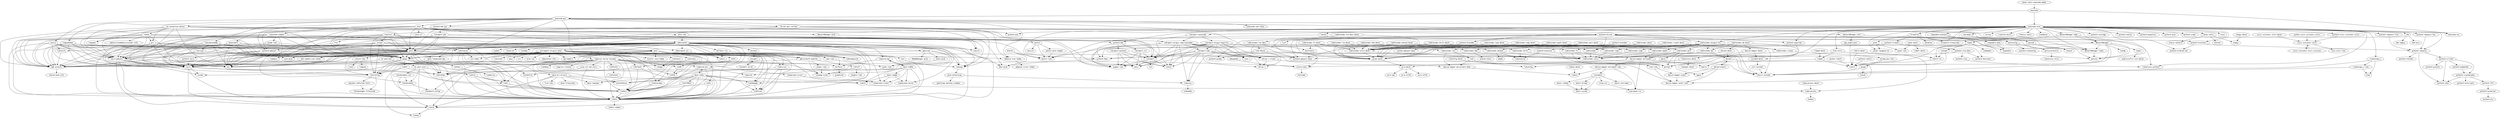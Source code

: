 strict digraph G {
node [fontname=monospace];
  "aajohan-comfortaa-fonts" -> "fontpackages-filesystem";
  "adwaita-icon-theme" -> "adwaita-cursor-theme";
  "anaconda" -> "anaconda-core";
  "anaconda" -> "anaconda-gui";
  "anaconda" -> "anaconda-tui";
  "anaconda-core" -> "anaconda-tui";
  "anaconda-core" -> "authconfig";
  "anaconda-core" -> "chrony";
  "anaconda-core" -> "cracklib-dicts";
  "anaconda-core" -> "createrepo_c";
  "anaconda-core" -> "fcoe-utils";
  "anaconda-core" -> "firewalld";
  "anaconda-core" -> "glibc-langpack-en";
  "anaconda-core" -> "hfsplus-tools";
  "anaconda-core" -> "isomd5sum";
  "anaconda-core" -> "kbd";
  "anaconda-core" -> "kexec-tools";
  "anaconda-core" -> "langtable-data";
  "anaconda-core" -> "langtable-python3";
  "anaconda-core" -> "libblockdev-plugins-all";
  "anaconda-core" -> "libreport-anaconda";
  "anaconda-core" -> "libselinux-python3";
  "anaconda-core" -> "NetworkManager";
  "anaconda-core" -> "NetworkManager-libnm";
  "anaconda-core" -> "NetworkManager-team";
  "anaconda-core" -> "parted";
  "anaconda-core" -> "python3-blivet";
  "anaconda-core" -> "python3-blockdev";
  "anaconda-core" -> "python3-coverage";
  "anaconda-core" -> "python3-dbus";
  "anaconda-core" -> "python3-iscsi-initiator-utils";
  "anaconda-core" -> "python3-kickstart";
  "anaconda-core" -> "python3-meh";
  "anaconda-core" -> "python3-ntplib";
  "anaconda-core" -> "python3-ordered-set";
  "anaconda-core" -> "python3-pid";
  "anaconda-core" -> "python3-pwquality";
  "anaconda-core" -> "python3-pyparted";
  "anaconda-core" -> "python3-pytz";
  "anaconda-core" -> "python3-requests";
  "anaconda-core" -> "python3-requests-file";
  "anaconda-core" -> "python3-requests-ftp";
  "anaconda-core" -> "python3-wrapt";
  "anaconda-core" -> "realmd";
  "anaconda-core" -> "rsync";
  "anaconda-core" -> "teamd";
  "anaconda-core" -> "usermode";
  "anaconda-gui" -> "adwaita-icon-theme";
  "anaconda-gui" -> "anaconda-core";
  "anaconda-gui" -> "anaconda-user-help";
  "anaconda-gui" -> "anaconda-widgets";
  "anaconda-gui" -> "blivet-gui-runtime";
  "anaconda-gui" -> "keybinder3";
  "anaconda-gui" -> "libgnomekbd";
  "anaconda-gui" -> "libtimezonemap";
  "anaconda-gui" -> "libxklavier";
  "anaconda-gui" -> "NetworkManager-wifi";
  "anaconda-gui" -> "nm-connection-editor";
  "anaconda-gui" -> "python3-gobject-base";
  "anaconda-gui" -> "python3-meh-gui";
  "anaconda-gui" -> "tigervnc-server-minimal";
  "anaconda-gui" -> "yelp";
  "anaconda-gui" -> "zenity";
  "anaconda-tui" -> "anaconda-core";
  "anaconda-widgets" -> "atk";
  "anaconda-widgets" -> "cairo";
  "anaconda-widgets" -> "cairo-gobject";
  "anaconda-widgets" -> "gdk-pixbuf2";
  "anaconda-widgets" -> "glade-libs";
  "anaconda-widgets" -> "gtk3";
  "anaconda-widgets" -> "libxklavier";
  "anaconda-widgets" -> "pango";
  "at-spi2-atk" -> "atk";
  "at-spi2-atk" -> "at-spi2-core";
  "at-spi2-core" -> "libX11";
  "at-spi2-core" -> "libXi";
  "at-spi2-core" -> "libxkbcommon";
  "at-spi2-core" -> "libxkbcommon-x11";
  "at-spi2-core" -> "libXtst";
  "authconfig" -> "policycoreutils";
  "authconfig" -> "python3-sssdconfig";
  "avahi-glib" -> "avahi-libs";
  "blivet-gui-runtime" -> "adwaita-icon-theme";
  "blivet-gui-runtime" -> "gtk3";
  "blivet-gui-runtime" -> "libreport";
  "blivet-gui-runtime" -> "lxpolkit";
  "blivet-gui-runtime" -> "python3-blivet";
  "blivet-gui-runtime" -> "python3-gobject";
  "blivet-gui-runtime" -> "python3-pid";
  "boost-random" -> "boost-system";
  "boost-thread" -> "boost-system";
  "cairo" -> "fontconfig";
  "cairo-gobject" -> "cairo";
  "cairo-gobject" -> "fontconfig";
  "cairo-gobject" -> "libX11";
  "cairo-gobject" -> "libxcb";
  "cairo-gobject" -> "libXext";
  "cairo-gobject" -> "libXrender";
  "cairo-gobject" -> "pixman";
  "cairo" -> "libX11";
  "cairo" -> "libxcb";
  "cairo" -> "libXext";
  "cairo" -> "libXrender";
  "cairo" -> "pixman";
  "colord-libs" -> "lcms2";
  "colord-libs" -> "libgusb";
  "createrepo_c" -> "createrepo_c-libs";
  "createrepo_c" -> "drpm";
  "createrepo_c" -> "libcurl-minimal";
  "createrepo_c-libs" -> "drpm";
  "createrepo_c-libs" -> "libcurl-minimal";
  "cups-libs" -> "avahi-libs";
  "curl-minimal" -> "libcurl-minimal";
  "debugmode" -> "initscripts";
  "device-mapper-devel" -> "libselinux-devel";
  "device-mapper-devel" -> "systemd-devel";
  "device-mapper-event" -> "device-mapper-event-libs";
  "device-mapper-multipath" -> "device-mapper-multipath-libs";
  "device-mapper-multipath" -> "initscripts";
  "device-mapper-multipath" -> "kpartx";
  "device-mapper-multipath-libs" -> "libaio";
  "device-mapper-multipath-libs" -> "librados2";
  "device-mapper-multipath-libs" -> "userspace-rcu";
  "device-mapper-multipath" -> "userspace-rcu";
  "device-mapper-persistent-data" -> "libaio";
  "dmraid-devel" -> "dmraid";
  "dmraid-devel" -> "sgpio";
  "dmraid" -> "device-mapper-event-libs";
  "dmraid" -> "dmraid-events";
  "dmraid-events" -> "device-mapper-event";
  "dmraid-events" -> "device-mapper-event-libs";
  "dmraid-events" -> "dmraid";
  "dmraid-events" -> "sgpio";
  "dmraid" -> "kpartx";
  "enchant" -> "hunspell";
  "fcoe-utils" -> "device-mapper-multipath";
  "fcoe-utils" -> "libpciaccess";
  "fcoe-utils" -> "lldpad";
  "firewalld" -> "ebtables";
  "firewalld" -> "firewalld-filesystem";
  "firewalld" -> "ipset";
  "firewalld" -> "python3-firewall";
  "fontconfig" -> "aajohan-comfortaa-fonts";
  "fontconfig" -> "fontpackages-filesystem";
  "fros" -> "python3-gobject";
  "GConf2" -> "dbus-glib";
  "GConf2" -> "polkit-libs";
  "gcr" -> "atk";
  "gcr" -> "cairo";
  "gcr" -> "cairo-gobject";
  "gcr" -> "gdk-pixbuf2";
  "gcr" -> "gtk3";
  "gcr" -> "pango";
  "gdk-pixbuf2-modules" -> "gdk-pixbuf2";
  "gdk-pixbuf2-modules" -> "jasper-libs";
  "gdk-pixbuf2-modules" -> "libjpeg-turbo";
  "gdk-pixbuf2-modules" -> "libtiff";
  "gdk-pixbuf2" -> "shared-mime-info";
  "geoclue2" -> "avahi-glib";
  "geoclue2" -> "avahi-libs";
  "geoclue2" -> "json-glib";
  "geoclue2" -> "libsoup";
  "geoclue2" -> "ModemManager-glib";
  "glade-libs" -> "cairo";
  "glade-libs" -> "gdk-pixbuf2";
  "glade-libs" -> "gtk3";
  "glade-libs" -> "pango";
  "glib2-devel" -> "pcre-devel";
  "glib-networking" -> "gsettings-desktop-schemas";
  "glib-networking" -> "libproxy";
  "gnupg" -> "libcurl-minimal";
  "gnupg" -> "libusb";
  "gstreamer1-plugins-base" -> "alsa-lib";
  "gstreamer1-plugins-base" -> "cairo";
  "gstreamer1-plugins-base" -> "cdparanoia-libs";
  "gstreamer1-plugins-base" -> "gstreamer1";
  "gstreamer1-plugins-base" -> "iso-codes";
  "gstreamer1-plugins-base" -> "libogg";
  "gstreamer1-plugins-base" -> "libtheora";
  "gstreamer1-plugins-base" -> "libvisual";
  "gstreamer1-plugins-base" -> "libvorbis";
  "gstreamer1-plugins-base" -> "libX11";
  "gstreamer1-plugins-base" -> "libXext";
  "gstreamer1-plugins-base" -> "libXv";
  "gstreamer1-plugins-base" -> "opus";
  "gstreamer1-plugins-base" -> "orc";
  "gstreamer1-plugins-base" -> "pango";
  "gtk2" -> "atk";
  "gtk2" -> "cairo";
  "gtk2" -> "cups-libs";
  "gtk2" -> "fontconfig";
  "gtk2" -> "gdk-pixbuf2";
  "gtk2" -> "gdk-pixbuf2-modules";
  "gtk2" -> "gtk-update-icon-cache";
  "gtk2" -> "hicolor-icon-theme";
  "gtk2" -> "libX11";
  "gtk2" -> "libXcomposite";
  "gtk2" -> "libXcursor";
  "gtk2" -> "libXdamage";
  "gtk2" -> "libXext";
  "gtk2" -> "libXfixes";
  "gtk2" -> "libXi";
  "gtk2" -> "libXinerama";
  "gtk2" -> "libXrandr";
  "gtk2" -> "libXrender";
  "gtk2" -> "pango";
  "gtk3" -> "adwaita-icon-theme";
  "gtk3" -> "atk";
  "gtk3" -> "at-spi2-atk";
  "gtk3" -> "cairo";
  "gtk3" -> "cairo-gobject";
  "gtk3" -> "colord-libs";
  "gtk3" -> "cups-libs";
  "gtk3" -> "fontconfig";
  "gtk3" -> "gdk-pixbuf2";
  "gtk3" -> "gdk-pixbuf2-modules";
  "gtk3" -> "gtk-update-icon-cache";
  "gtk3" -> "hicolor-icon-theme";
  "gtk3" -> "json-glib";
  "gtk3" -> "libepoxy";
  "gtk3" -> "libwayland-client";
  "gtk3" -> "libwayland-cursor";
  "gtk3" -> "libX11";
  "gtk3" -> "libXcomposite";
  "gtk3" -> "libXcursor";
  "gtk3" -> "libXdamage";
  "gtk3" -> "libXext";
  "gtk3" -> "libXfixes";
  "gtk3" -> "libXi";
  "gtk3" -> "libXinerama";
  "gtk3" -> "libxkbcommon";
  "gtk3" -> "libXrandr";
  "gtk3" -> "mesa-libwayland-egl";
  "gtk3" -> "pango";
  "gtk3" -> "rest";
  "gtk-update-icon-cache" -> "gdk-pixbuf2";
  "harfbuzz" -> "graphite2";
  "harfbuzz-icu" -> "harfbuzz";
  "harfbuzz-icu" -> "libicu";
  "hunspell-en-US" -> "hunspell";
  "hunspell" -> "hunspell-en-US";
  "initscripts" -> "hostname";
  "ipset-devel" -> "ipset-libs";
  "ipset-devel" -> "libmnl-devel";
  "ipset" -> "glibc-langpack-en";
  "ipset" -> "ipset-libs";
  "iscsi-initiator-utils-devel" -> "iscsi-initiator-utils";
  "iscsi-initiator-utils" -> "iscsi-initiator-utils-iscsiuio";
  "iscsi-initiator-utils-iscsiuio" -> "iscsi-initiator-utils";
  "iscsi-initiator-utils" -> "isns-utils-libs";
  "jasper-libs" -> "libjpeg-turbo";
  "kbd" -> "initscripts";
  "kbd" -> "kbd-legacy";
  "kbd" -> "kbd-misc";
  "kexec-tools-anaconda-addon" -> "anaconda";
  "kexec-tools" -> "dracut-network";
  "kexec-tools" -> "ethtool";
  "kexec-tools" -> "snappy";
  "keybinder3" -> "atk";
  "keybinder3" -> "cairo";
  "keybinder3" -> "cairo-gobject";
  "keybinder3" -> "gdk-pixbuf2";
  "keybinder3" -> "gtk3";
  "keybinder3" -> "libX11";
  "keybinder3" -> "libXext";
  "keybinder3" -> "libXrender";
  "keybinder3" -> "pango";
  "langtable-data" -> "langtable";
  "langtable-python3" -> "langtable";
  "langtable-python3" -> "langtable-data";
  "libaio-devel" -> "libaio";
  "libblockdev-btrfs-devel" -> "glib2-devel";
  "libblockdev-btrfs-devel" -> "libblockdev-btrfs";
  "libblockdev-btrfs-devel" -> "libblockdev-utils-devel";
  "libblockdev-btrfs" -> "libblockdev-utils";
  "libblockdev-btrfs" -> "libbytesize";
  "libblockdev-crypto-devel" -> "glib2-devel";
  "libblockdev-crypto-devel" -> "libblockdev-crypto";
  "libblockdev-crypto" -> "libblockdev-utils";
  "libblockdev-crypto" -> "volume_key-libs";
  "libblockdev-devel" -> "glib2-devel";
  "libblockdev-devel" -> "libblockdev";
  "libblockdev-dm-devel" -> "device-mapper-devel";
  "libblockdev-dm-devel" -> "dmraid-devel";
  "libblockdev-dm-devel" -> "glib2-devel";
  "libblockdev-dm-devel" -> "libblockdev-dm";
  "libblockdev-dm-devel" -> "libblockdev-utils-devel";
  "libblockdev-dm-devel" -> "systemd-devel";
  "libblockdev-dm" -> "dmraid";
  "libblockdev-dm" -> "libblockdev-utils";
  "libblockdev-fs-devel" -> "dosfstools";
  "libblockdev-fs-devel" -> "glib2-devel";
  "libblockdev-fs-devel" -> "libblockdev-fs";
  "libblockdev-fs-devel" -> "libblockdev-utils-devel";
  "libblockdev-fs" -> "device-mapper-multipath";
  "libblockdev-fs" -> "libblockdev-utils";
  "libblockdev-fs" -> "parted";
  "libblockdev-kbd" -> "bcache-tools";
  "libblockdev-kbd-devel" -> "glib2-devel";
  "libblockdev-kbd-devel" -> "libblockdev-kbd";
  "libblockdev-kbd-devel" -> "libblockdev-utils-devel";
  "libblockdev-kbd" -> "libblockdev-utils";
  "libblockdev" -> "libblockdev-utils";
  "libblockdev-loop-devel" -> "glib2-devel";
  "libblockdev-loop-devel" -> "libblockdev-loop";
  "libblockdev-loop-devel" -> "libblockdev-utils-devel";
  "libblockdev-loop" -> "libblockdev-utils";
  "libblockdev-lvm-dbus-devel" -> "glib2-devel";
  "libblockdev-lvm-dbus-devel" -> "libblockdev-lvm-dbus";
  "libblockdev-lvm-dbus-devel" -> "libblockdev-utils-devel";
  "libblockdev-lvm-dbus" -> "device-mapper-persistent-data";
  "libblockdev-lvm-dbus" -> "libblockdev-utils";
  "libblockdev-lvm-dbus" -> "lvm2-dbusd";
  "libblockdev-lvm-devel" -> "glib2-devel";
  "libblockdev-lvm-devel" -> "libblockdev-lvm";
  "libblockdev-lvm-devel" -> "libblockdev-utils-devel";
  "libblockdev-lvm" -> "device-mapper-persistent-data";
  "libblockdev-lvm" -> "libblockdev-utils";
  "libblockdev-lvm" -> "lvm2";
  "libblockdev-mdraid-devel" -> "glib2-devel";
  "libblockdev-mdraid-devel" -> "libblockdev-mdraid";
  "libblockdev-mdraid-devel" -> "libblockdev-utils-devel";
  "libblockdev-mdraid" -> "libblockdev-utils";
  "libblockdev-mdraid" -> "libbytesize";
  "libblockdev-mdraid" -> "mdadm";
  "libblockdev-mpath-devel" -> "glib2-devel";
  "libblockdev-mpath-devel" -> "libblockdev-mpath";
  "libblockdev-mpath-devel" -> "libblockdev-utils-devel";
  "libblockdev-mpath" -> "device-mapper-multipath";
  "libblockdev-mpath" -> "libblockdev-utils";
  "libblockdev-part-devel" -> "glib2-devel";
  "libblockdev-part-devel" -> "libblockdev-part";
  "libblockdev-part-devel" -> "libblockdev-utils-devel";
  "libblockdev-part" -> "device-mapper-multipath";
  "libblockdev-part" -> "gdisk";
  "libblockdev-part" -> "libblockdev-utils";
  "libblockdev-part" -> "parted";
  "libblockdev-plugins-all" -> "libblockdev";
  "libblockdev-plugins-all" -> "libblockdev-btrfs";
  "libblockdev-plugins-all" -> "libblockdev-crypto";
  "libblockdev-plugins-all" -> "libblockdev-dm";
  "libblockdev-plugins-all" -> "libblockdev-fs";
  "libblockdev-plugins-all" -> "libblockdev-kbd";
  "libblockdev-plugins-all" -> "libblockdev-loop";
  "libblockdev-plugins-all" -> "libblockdev-lvm";
  "libblockdev-plugins-all" -> "libblockdev-mdraid";
  "libblockdev-plugins-all" -> "libblockdev-mpath";
  "libblockdev-plugins-all" -> "libblockdev-part";
  "libblockdev-plugins-all" -> "libblockdev-swap";
  "libblockdev-swap-devel" -> "glib2-devel";
  "libblockdev-swap-devel" -> "libblockdev-swap";
  "libblockdev-swap-devel" -> "libblockdev-utils-devel";
  "libblockdev-swap" -> "libblockdev-utils";
  "libblockdev-utils-devel" -> "glib2-devel";
  "libblockdev-utils-devel" -> "libblockdev-utils";
  "libblockdev-utils" -> "parted";
  "libconfig-devel" -> "libconfig";
  "libdrm" -> "libpciaccess";
  "libglvnd-egl" -> "libglvnd";
  "libglvnd-egl" -> "mesa-libEGL";
  "libglvnd-glx" -> "libglvnd";
  "libglvnd-glx" -> "libX11";
  "libglvnd-glx" -> "libXext";
  "libglvnd-glx" -> "mesa-libGL";
  "libgnomekbd" -> "atk";
  "libgnomekbd" -> "cairo";
  "libgnomekbd" -> "cairo-gobject";
  "libgnomekbd" -> "gdk-pixbuf2";
  "libgnomekbd" -> "gtk3";
  "libgnomekbd" -> "libX11";
  "libgnomekbd" -> "libxklavier";
  "libgnomekbd" -> "pango";
  "libnl3-cli" -> "libnl3";
  "libnl3-devel" -> "libnl3";
  "libnl3-devel" -> "libnl3-cli";
  "libnma" -> "atk";
  "libnma" -> "cairo";
  "libnma" -> "cairo-gobject";
  "libnma" -> "gcr";
  "libnma" -> "gdk-pixbuf2";
  "libnma" -> "gtk3";
  "libnma" -> "libgudev";
  "libnma" -> "mobile-broadband-provider-info";
  "libnma" -> "NetworkManager-libnm";
  "libnma" -> "pango";
  "libnotify" -> "gdk-pixbuf2";
  "libpciaccess-devel" -> "libpciaccess";
  "libpciaccess" -> "hwdata";
  "libproxy" -> "libmodman";
  "libpsl" -> "publicsuffix-list-dafsa";
  "librados2" -> "boost-iostreams";
  "librados2" -> "boost-random";
  "librados2" -> "boost-system";
  "librados2" -> "boost-thread";
  "librados2" -> "lttng-ust";
  "libreport-anaconda" -> "libreport";
  "libreport-anaconda" -> "libreport-plugin-bugzilla";
  "libreport-anaconda" -> "libreport-plugin-reportuploader";
  "libreport" -> "augeas-libs";
  "libreport-cli" -> "augeas-libs";
  "libreport-cli" -> "libreport";
  "libreport-cli" -> "libtar";
  "libreport-cli" -> "satyr";
  "libreport-gtk" -> "atk";
  "libreport-gtk" -> "augeas-libs";
  "libreport-gtk" -> "cairo";
  "libreport-gtk" -> "cairo-gobject";
  "libreport-gtk" -> "fros";
  "libreport-gtk" -> "gdk-pixbuf2";
  "libreport-gtk" -> "gtk3";
  "libreport-gtk" -> "libreport";
  "libreport-gtk" -> "libreport-plugin-reportuploader";
  "libreport-gtk" -> "libtar";
  "libreport-gtk" -> "pango";
  "libreport-gtk" -> "satyr";
  "libreport" -> "libtar";
  "libreport" -> "lz4";
  "libreport-plugin-bugzilla" -> "augeas-libs";
  "libreport-plugin-bugzilla" -> "json-c";
  "libreport-plugin-bugzilla" -> "libcurl-minimal";
  "libreport-plugin-bugzilla" -> "libproxy";
  "libreport-plugin-bugzilla" -> "libreport";
  "libreport-plugin-bugzilla" -> "libreport-web";
  "libreport-plugin-bugzilla" -> "libtar";
  "libreport-plugin-bugzilla" -> "satyr";
  "libreport-plugin-bugzilla" -> "xmlrpc-c";
  "libreport-plugin-bugzilla" -> "xmlrpc-c-client";
  "libreport-plugin-reportuploader" -> "augeas-libs";
  "libreport-plugin-reportuploader" -> "json-c";
  "libreport-plugin-reportuploader" -> "libcurl-minimal";
  "libreport-plugin-reportuploader" -> "libproxy";
  "libreport-plugin-reportuploader" -> "libreport";
  "libreport-plugin-reportuploader" -> "libreport-web";
  "libreport-plugin-reportuploader" -> "libtar";
  "libreport-plugin-reportuploader" -> "satyr";
  "libreport-plugin-reportuploader" -> "xmlrpc-c";
  "libreport-plugin-reportuploader" -> "xmlrpc-c-client";
  "libreport-python3" -> "augeas-libs";
  "libreport-python3" -> "libreport";
  "libreport-python3" -> "libtar";
  "libreport-python3" -> "satyr";
  "libreport" -> "satyr";
  "libreport-web" -> "augeas-libs";
  "libreport-web" -> "json-c";
  "libreport-web" -> "libcurl-minimal";
  "libreport-web" -> "libproxy";
  "libreport-web" -> "libreport";
  "libreport-web" -> "libtar";
  "libreport-web" -> "satyr";
  "libreport-web" -> "xmlrpc-c";
  "libreport-web" -> "xmlrpc-c-client";
  "librsvg2" -> "cairo";
  "librsvg2" -> "gdk-pixbuf2";
  "librsvg2" -> "pango";
  "libselinux-devel" -> "libsepol-devel";
  "libselinux-devel" -> "pcre-devel";
  "libSM" -> "libICE";
  "libsoup" -> "glib-networking";
  "libteam" -> "libnl3";
  "libteam" -> "libnl3-cli";
  "libthai" -> "libdatrie";
  "libtheora" -> "libogg";
  "libtiff" -> "jbigkit-libs";
  "libtiff" -> "libjpeg-turbo";
  "libtimezonemap" -> "atk";
  "libtimezonemap" -> "cairo";
  "libtimezonemap" -> "cairo-gobject";
  "libtimezonemap" -> "gdk-pixbuf2";
  "libtimezonemap" -> "gtk3";
  "libtimezonemap" -> "json-glib";
  "libtimezonemap" -> "librsvg2";
  "libtimezonemap" -> "libsoup";
  "libtimezonemap" -> "pango";
  "libvorbis" -> "libogg";
  "libwayland-cursor" -> "libwayland-client";
  "libX11" -> "libX11-common";
  "libX11" -> "libxcb";
  "libxcb" -> "libXau";
  "libXcomposite" -> "libX11";
  "libXcursor" -> "libX11";
  "libXcursor" -> "libXfixes";
  "libXcursor" -> "libXrender";
  "libXdamage" -> "libX11";
  "libXdamage" -> "libXfixes";
  "libXext" -> "libX11";
  "libXfixes" -> "libX11";
  "libXfont2" -> "libfontenc";
  "libXft" -> "fontconfig";
  "libXft" -> "libX11";
  "libXft" -> "libXrender";
  "libXi" -> "libX11";
  "libXi" -> "libXext";
  "libXinerama" -> "libX11";
  "libXinerama" -> "libXext";
  "libxkbcommon-x11" -> "libxcb";
  "libxkbcommon-x11" -> "libxkbcommon";
  "libxkbcommon" -> "xkeyboard-config";
  "libxkbfile" -> "libX11";
  "libxklavier" -> "iso-codes";
  "libxklavier" -> "libX11";
  "libxklavier" -> "libXi";
  "libxklavier" -> "libxkbfile";
  "libXrandr" -> "libX11";
  "libXrandr" -> "libXext";
  "libXrandr" -> "libXrender";
  "libXrender" -> "libX11";
  "libXt" -> "libICE";
  "libXt" -> "libSM";
  "libXt" -> "libX11";
  "libXtst" -> "libX11";
  "libXtst" -> "libXext";
  "libXtst" -> "libXi";
  "libXv" -> "libX11";
  "libXv" -> "libXext";
  "libXxf86vm" -> "libX11";
  "libXxf86vm" -> "libXext";
  "lldpad-devel" -> "lldpad";
  "lldpad" -> "libconfig";
  "lldpad" -> "libnl3";
  "lttng-ust" -> "userspace-rcu";
  "lvm2-dbusd" -> "lvm2";
  "lvm2-dbusd" -> "python3-dbus";
  "lvm2-dbusd" -> "python3-gobject-base";
  "lvm2-dbusd" -> "python3-pyudev";
  "lvm2" -> "device-mapper-event-libs";
  "lvm2" -> "device-mapper-persistent-data";
  "lvm2-libs" -> "device-mapper-event";
  "lvm2-libs" -> "device-mapper-event-libs";
  "lvm2" -> "lvm2-libs";
  "lxpolkit" -> "atk";
  "lxpolkit" -> "cairo";
  "lxpolkit" -> "fontconfig";
  "lxpolkit" -> "gdk-pixbuf2";
  "lxpolkit" -> "gtk2";
  "lxpolkit" -> "libX11";
  "lxpolkit" -> "pango";
  "lxpolkit" -> "polkit";
  "lxpolkit" -> "polkit-libs";
  "lxpolkit" -> "unique";
  "mesa-dri-drivers" -> "libdrm";
  "mesa-dri-drivers" -> "libX11";
  "mesa-dri-drivers" -> "libxcb";
  "mesa-dri-drivers" -> "libxshmfence";
  "mesa-dri-drivers" -> "llvm-libs";
  "mesa-dri-drivers" -> "mesa-filesystem";
  "mesa-dri-drivers" -> "mesa-libglapi";
  "mesa-libEGL" -> "libdrm";
  "mesa-libEGL" -> "libglvnd-egl";
  "mesa-libEGL" -> "libwayland-client";
  "mesa-libEGL" -> "libwayland-server";
  "mesa-libEGL" -> "libX11";
  "mesa-libEGL" -> "libxcb";
  "mesa-libEGL" -> "libxshmfence";
  "mesa-libEGL" -> "mesa-libgbm";
  "mesa-libgbm" -> "libdrm";
  "mesa-libgbm" -> "libwayland-client";
  "mesa-libgbm" -> "libwayland-server";
  "mesa-libGL" -> "libdrm";
  "mesa-libGL" -> "libglvnd-glx";
  "mesa-libGL" -> "libX11";
  "mesa-libGL" -> "libxcb";
  "mesa-libGL" -> "libXdamage";
  "mesa-libGL" -> "libXext";
  "mesa-libGL" -> "libXfixes";
  "mesa-libGL" -> "libxshmfence";
  "mesa-libGL" -> "libXxf86vm";
  "mesa-libGL" -> "mesa-libglapi";
  "NetworkManager-glib" -> "dbus-glib";
  "NetworkManager" -> "jansson";
  "NetworkManager" -> "libcurl-minimal";
  "NetworkManager" -> "libndp";
  "NetworkManager" -> "libnl3";
  "NetworkManager-libnm" -> "jansson";
  "NetworkManager" -> "libpsl";
  "NetworkManager" -> "NetworkManager-libnm";
  "NetworkManager" -> "polkit-libs";
  "NetworkManager-team" -> "jansson";
  "NetworkManager-team" -> "NetworkManager";
  "NetworkManager-team" -> "teamd";
  "NetworkManager-wifi" -> "NetworkManager";
  "NetworkManager-wifi" -> "wpa_supplicant";
  "nm-connection-editor" -> "atk";
  "nm-connection-editor" -> "cairo";
  "nm-connection-editor" -> "cairo-gobject";
  "nm-connection-editor" -> "gcr";
  "nm-connection-editor" -> "gdk-pixbuf2";
  "nm-connection-editor" -> "gtk3";
  "nm-connection-editor" -> "jansson";
  "nm-connection-editor" -> "libgudev";
  "nm-connection-editor" -> "libnma";
  "nm-connection-editor" -> "NetworkManager-glib";
  "nm-connection-editor" -> "NetworkManager-libnm";
  "nm-connection-editor" -> "pango";
  "pango" -> "cairo";
  "pango" -> "fontconfig";
  "pango" -> "harfbuzz";
  "pango" -> "libthai";
  "pango" -> "libX11";
  "pango" -> "libXft";
  "pango" -> "libXrender";
  "passwd" -> "libuser";
  "pcre-devel" -> "pcre-cpp";
  "pcre-devel" -> "pcre-utf16";
  "pcre-devel" -> "pcre-utf32";
  "policycoreutils" -> "libselinux-utils";
  "polkit" -> "mozjs17";
  "polkit-pkla-compat" -> "polkit-libs";
  "polkit" -> "polkit-libs";
  "polkit" -> "polkit-pkla-compat";
  "python2-blockdev" -> "libblockdev";
  "python2-blockdev" -> "python-gobject-base";
  "python3-blivet" -> "dosfstools";
  "python3-blivet" -> "libblockdev-plugins-all";
  "python3-blivet" -> "libselinux-python3";
  "python3-blivet" -> "lsof";
  "python3-blivet" -> "parted";
  "python3-blivet" -> "python3-blockdev";
  "python3-blivet" -> "python3-bytesize";
  "python3-blivet" -> "python3-gobject-base";
  "python3-blivet" -> "python3-kickstart";
  "python3-blivet" -> "python3-pyparted";
  "python3-blivet" -> "python3-pyudev";
  "python3-blockdev" -> "libblockdev";
  "python3-blockdev" -> "python3-gobject-base";
  "python3-bytesize" -> "libbytesize";
  "python3-bytesize" -> "libcurl-minimal";
  "python3-cairo" -> "cairo";
  "python3-cffi" -> "python3-pycparser";
  "python3-cryptography" -> "python3-asn1crypto";
  "python3-cryptography" -> "python3-cffi";
  "python3-cryptography" -> "python3-idna";
  "python3-dbus" -> "dbus-glib";
  "python3-firewall" -> "python3-dbus";
  "python3-firewall" -> "python3-decorator";
  "python3-firewall" -> "python3-gobject-base";
  "python3-firewall" -> "python3-slip-dbus";
  "python3-gobject" -> "cairo";
  "python3-gobject" -> "cairo-gobject";
  "python3-gobject" -> "python3-cairo";
  "python3-gobject" -> "python3-gobject-base";
  "python3-iscsi-initiator-utils" -> "iscsi-initiator-utils";
  "python3-kickstart" -> "python3-ordered-set";
  "python3-kickstart" -> "python3-requests";
  "python3-libnl3" -> "libnl3";
  "python3-meh-gui" -> "gtk3";
  "python3-meh-gui" -> "libreport-gtk";
  "python3-meh-gui" -> "python3-gobject";
  "python3-meh-gui" -> "python3-meh";
  "python3-meh" -> "libreport-cli";
  "python3-meh" -> "libreport-python3";
  "python3-meh" -> "python3-dbus";
  "python3-pycparser" -> "python3-ply";
  "python3-pyOpenSSL" -> "python3-cryptography";
  "python3-pyparted" -> "parted";
  "python3-requests-file" -> "python3-requests";
  "python3-requests-ftp" -> "python3-requests";
  "python3-requests" -> "python3-chardet";
  "python3-requests" -> "python3-idna";
  "python3-requests" -> "python3-urllib3";
  "python3-slip-dbus" -> "python3-dbus";
  "python3-slip-dbus" -> "python3-decorator";
  "python3-slip-dbus" -> "python3-slip";
  "python3-slip" -> "libselinux-python3";
  "python3-urllib3" -> "python3-cryptography";
  "python3-urllib3" -> "python3-idna";
  "python3-urllib3" -> "python3-pyOpenSSL";
  "python3-urllib3" -> "python3-pysocks";
  "python-iscsi-initiator-utils" -> "iscsi-initiator-utils";
  "python-libnl3" -> "libnl3";
  "realmd" -> "authconfig";
  "realmd" -> "polkit-libs";
  "rest" -> "libsoup";
  "snappy-devel" -> "snappy";
  "systemd-devel" -> "curl-minimal";
  "teamd" -> "jansson";
  "teamd" -> "libdaemon";
  "teamd" -> "libnl3";
  "teamd" -> "libnl3-cli";
  "teamd" -> "libteam";
  "tigervnc-server-minimal" -> "initscripts";
  "tigervnc-server-minimal" -> "libglvnd-glx";
  "tigervnc-server-minimal" -> "libICE";
  "tigervnc-server-minimal" -> "libjpeg-turbo";
  "tigervnc-server-minimal" -> "libSM";
  "tigervnc-server-minimal" -> "libX11";
  "tigervnc-server-minimal" -> "libXau";
  "tigervnc-server-minimal" -> "libXdmcp";
  "tigervnc-server-minimal" -> "libXext";
  "tigervnc-server-minimal" -> "libXfont2";
  "tigervnc-server-minimal" -> "libxshmfence";
  "tigervnc-server-minimal" -> "mesa-dri-drivers";
  "tigervnc-server-minimal" -> "pixman";
  "tigervnc-server-minimal" -> "tigervnc-license";
  "tigervnc-server-minimal" -> "xkeyboard-config";
  "tigervnc-server-minimal" -> "xorg-x11-xkb-utils";
  "unique" -> "atk";
  "unique" -> "cairo";
  "unique" -> "dbus-glib";
  "unique" -> "fontconfig";
  "unique" -> "gdk-pixbuf2";
  "unique" -> "gtk2";
  "unique" -> "libX11";
  "unique" -> "pango";
  "usermode" -> "libuser";
  "usermode" -> "passwd";
  "volume_key-libs" -> "gnupg";
  "webkitgtk4" -> "atk";
  "webkitgtk4" -> "cairo";
  "webkitgtk4" -> "cairo-gobject";
  "webkitgtk4" -> "enchant";
  "webkitgtk4" -> "fontconfig";
  "webkitgtk4" -> "gdk-pixbuf2";
  "webkitgtk4" -> "geoclue2";
  "webkitgtk4" -> "gstreamer1";
  "webkitgtk4" -> "gstreamer1-plugins-base";
  "webkitgtk4" -> "gtk3";
  "webkitgtk4" -> "harfbuzz";
  "webkitgtk4" -> "harfbuzz-icu";
  "webkitgtk4" -> "hyphen";
  "webkitgtk4-jsc" -> "libicu";
  "webkitgtk4" -> "libglvnd-egl";
  "webkitgtk4" -> "libglvnd-glx";
  "webkitgtk4" -> "libicu";
  "webkitgtk4" -> "libjpeg-turbo";
  "webkitgtk4" -> "libnotify";
  "webkitgtk4" -> "libsecret";
  "webkitgtk4" -> "libsoup";
  "webkitgtk4" -> "libwayland-client";
  "webkitgtk4" -> "libwayland-server";
  "webkitgtk4" -> "libwebp";
  "webkitgtk4" -> "libX11";
  "webkitgtk4" -> "libXcomposite";
  "webkitgtk4" -> "libXdamage";
  "webkitgtk4" -> "libXrender";
  "webkitgtk4" -> "libxslt";
  "webkitgtk4" -> "libXt";
  "webkitgtk4" -> "mesa-libwayland-egl";
  "webkitgtk4" -> "pango";
  "webkitgtk4" -> "webkitgtk4-jsc";
  "wpa_supplicant" -> "libnl3";
  "xmlrpc-c-client" -> "libcurl-minimal";
  "xmlrpc-c-client" -> "xmlrpc-c";
  "xorg-x11-xkb-utils" -> "libX11";
  "xorg-x11-xkb-utils" -> "libxkbfile";
  "yelp" -> "atk";
  "yelp" -> "cairo";
  "yelp" -> "cairo-gobject";
  "yelp" -> "gdk-pixbuf2";
  "yelp" -> "gtk3";
  "yelp-libs" -> "gtk3";
  "yelp-libs" -> "libsoup";
  "yelp-libs" -> "libxslt";
  "yelp" -> "libsoup";
  "yelp-libs" -> "webkitgtk4";
  "yelp" -> "libxslt";
  "yelp" -> "pango";
  "yelp" -> "webkitgtk4";
  "yelp" -> "webkitgtk4-jsc";
  "yelp" -> "yelp-libs";
  "yelp" -> "yelp-xsl";
  "zenity" -> "atk";
  "zenity" -> "cairo";
  "zenity" -> "cairo-gobject";
  "zenity" -> "gdk-pixbuf2";
  "zenity" -> "gtk3";
  "zenity" -> "libnotify";
  "zenity" -> "libX11";
  "zenity" -> "pango";
}
